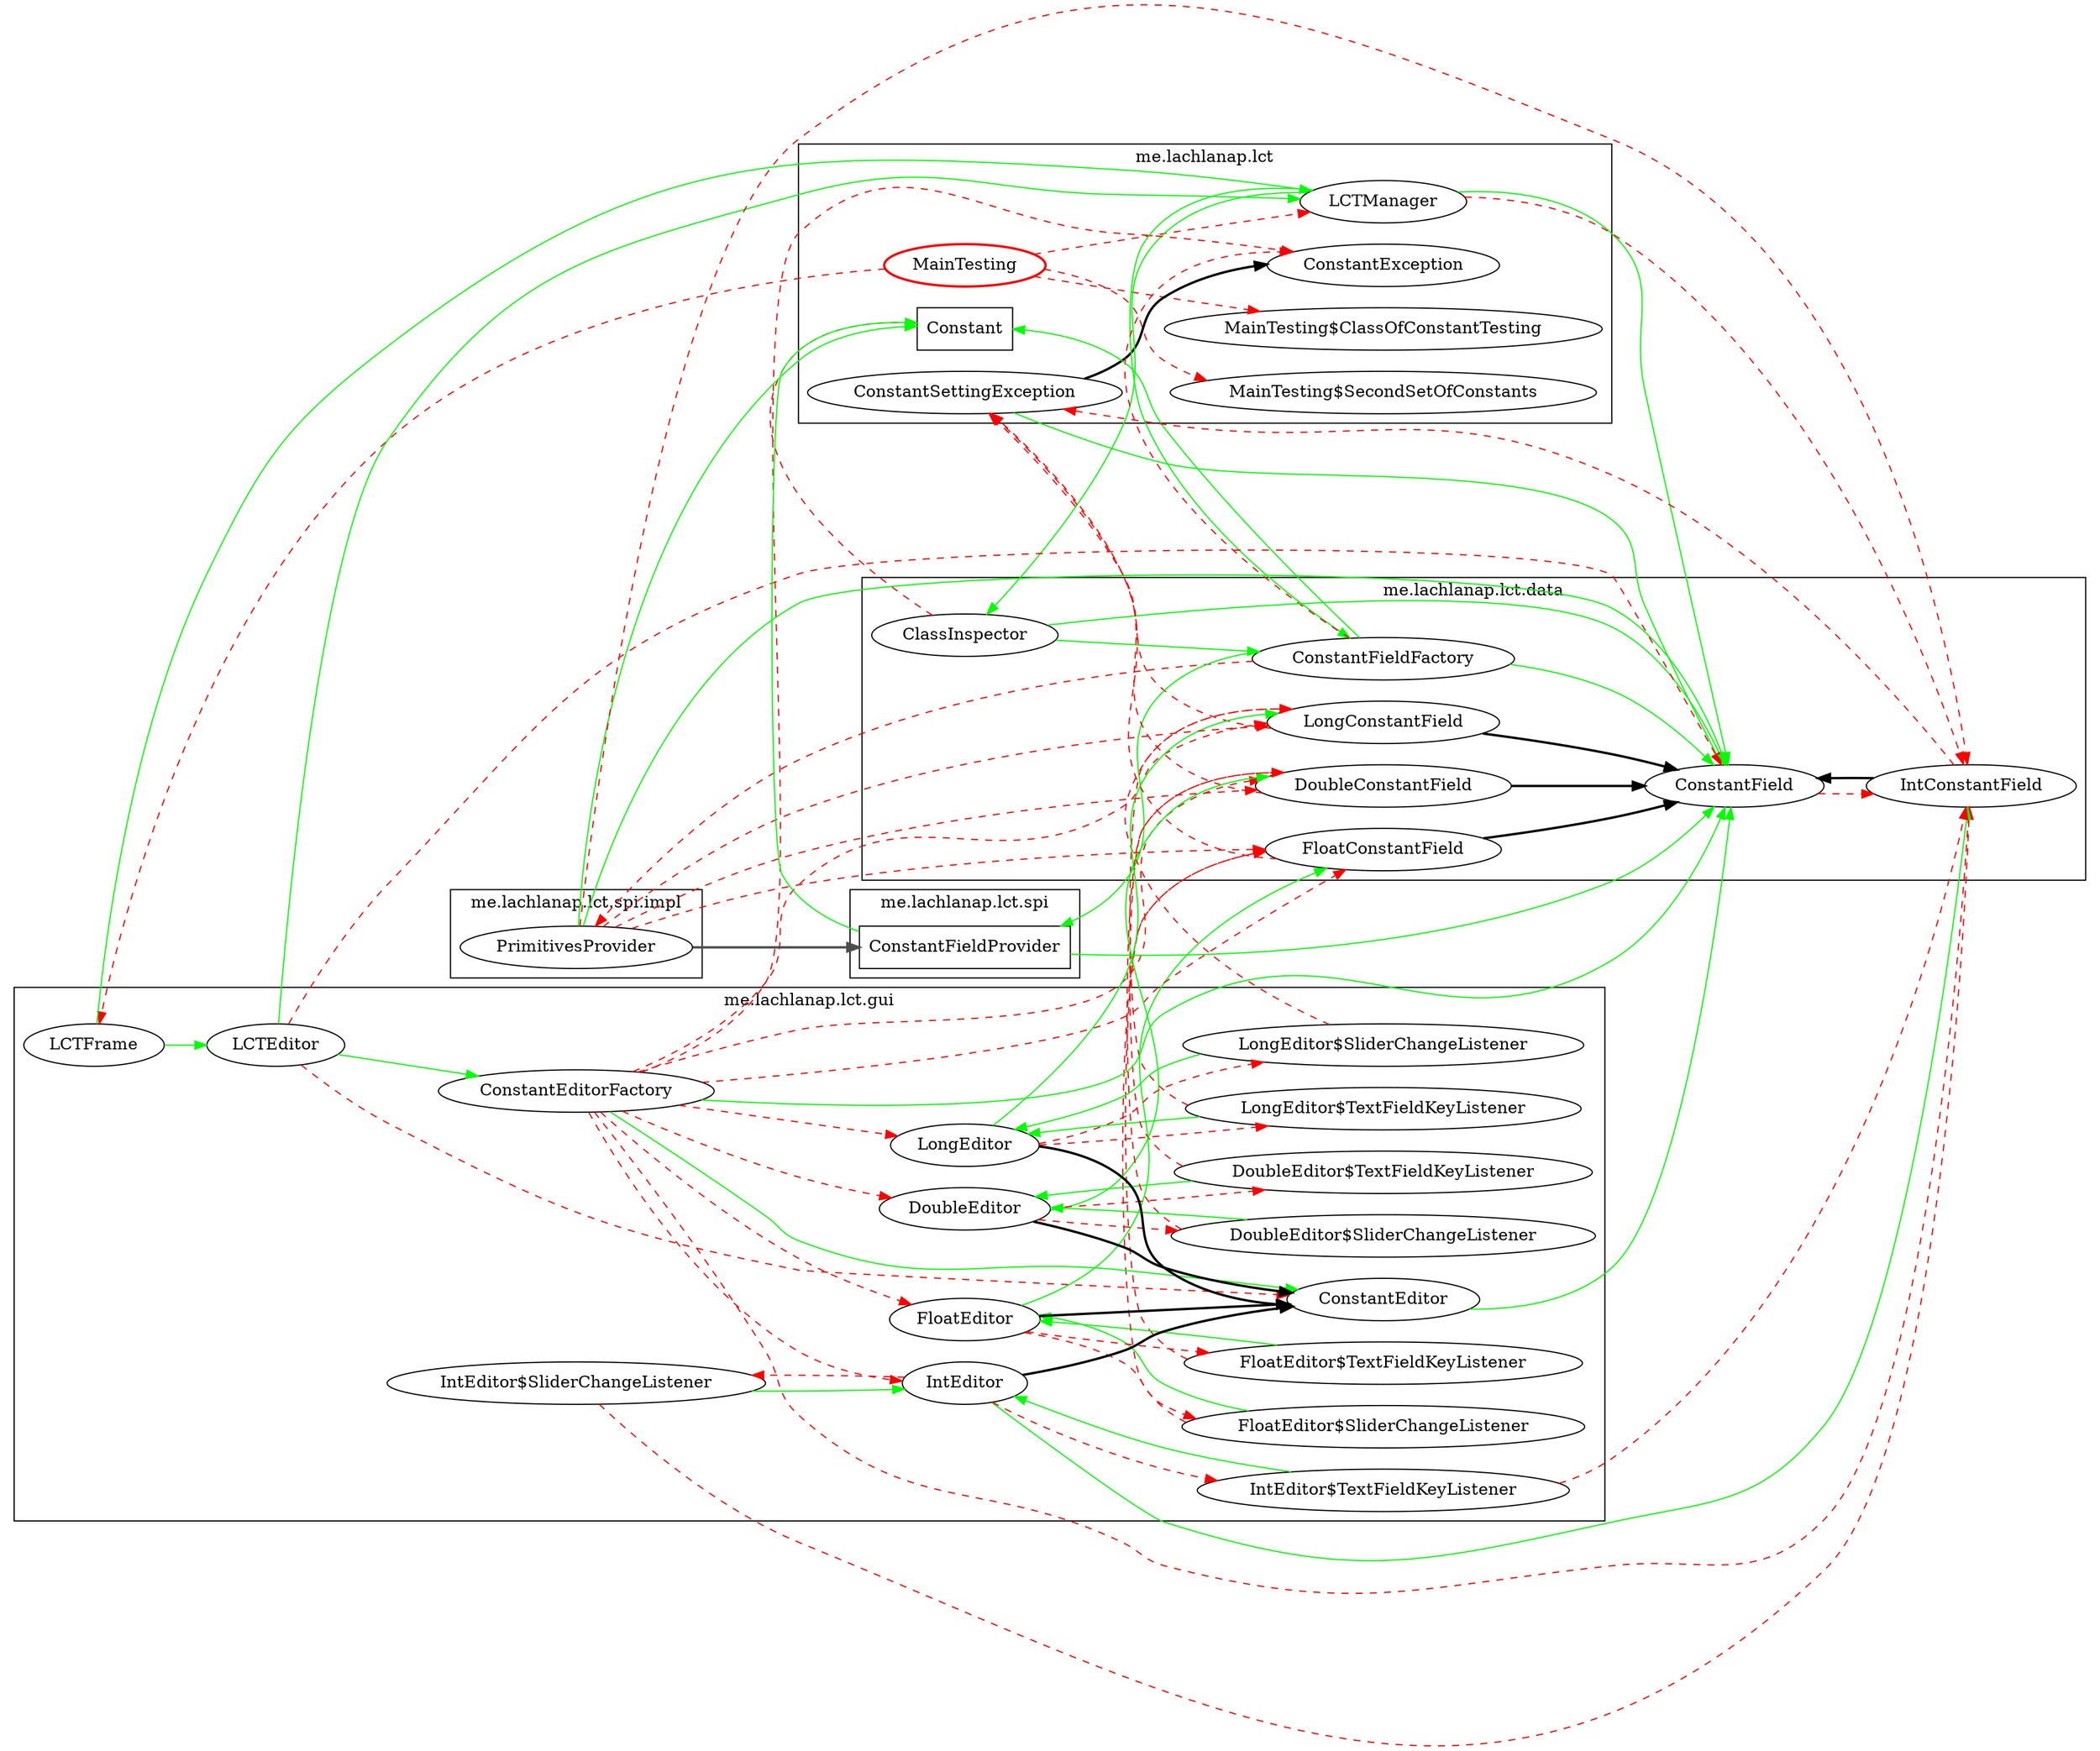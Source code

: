 digraph {
  rankdir=LR;

  subgraph "cluster_me.lachlanap.lct" {
    label = "me.lachlanap.lct";

    "me.lachlanap.lct.MainTesting"[label="MainTesting",shape=ellipse,style=bold,color=red];
    "me.lachlanap.lct.ConstantSettingException"[label="ConstantSettingException",shape=ellipse,];
    "me.lachlanap.lct.LCTManager"[label="LCTManager",shape=ellipse,];
    "me.lachlanap.lct.MainTesting$SecondSetOfConstants"[label="MainTesting$SecondSetOfConstants",shape=ellipse,];
    "me.lachlanap.lct.MainTesting$ClassOfConstantTesting"[label="MainTesting$ClassOfConstantTesting",shape=ellipse,];
    "me.lachlanap.lct.ConstantException"[label="ConstantException",shape=ellipse,];
    "me.lachlanap.lct.Constant"[label="Constant",shape=box,];
  }
  subgraph "cluster_me.lachlanap.lct.data" {
    label = "me.lachlanap.lct.data";

    "me.lachlanap.lct.data.LongConstantField"[label="LongConstantField",shape=ellipse,];
    "me.lachlanap.lct.data.ConstantFieldFactory"[label="ConstantFieldFactory",shape=ellipse,];
    "me.lachlanap.lct.data.ConstantField"[label="ConstantField",shape=ellipse,];
    "me.lachlanap.lct.data.ClassInspector"[label="ClassInspector",shape=ellipse,];
    "me.lachlanap.lct.data.FloatConstantField"[label="FloatConstantField",shape=ellipse,];
    "me.lachlanap.lct.data.DoubleConstantField"[label="DoubleConstantField",shape=ellipse,];
    "me.lachlanap.lct.data.IntConstantField"[label="IntConstantField",shape=ellipse,];
  }
  subgraph "cluster_me.lachlanap.lct.gui" {
    label = "me.lachlanap.lct.gui";

    "me.lachlanap.lct.gui.IntEditor$SliderChangeListener"[label="IntEditor$SliderChangeListener",shape=ellipse,];
    "me.lachlanap.lct.gui.FloatEditor$TextFieldKeyListener"[label="FloatEditor$TextFieldKeyListener",shape=ellipse,];
    "me.lachlanap.lct.gui.LCTEditor"[label="LCTEditor",shape=ellipse,];
    "me.lachlanap.lct.gui.FloatEditor$SliderChangeListener"[label="FloatEditor$SliderChangeListener",shape=ellipse,];
    "me.lachlanap.lct.gui.ConstantEditor"[label="ConstantEditor",shape=ellipse,];
    "me.lachlanap.lct.gui.FloatEditor"[label="FloatEditor",shape=ellipse,];
    "me.lachlanap.lct.gui.LongEditor$TextFieldKeyListener"[label="LongEditor$TextFieldKeyListener",shape=ellipse,];
    "me.lachlanap.lct.gui.LongEditor$SliderChangeListener"[label="LongEditor$SliderChangeListener",shape=ellipse,];
    "me.lachlanap.lct.gui.DoubleEditor$TextFieldKeyListener"[label="DoubleEditor$TextFieldKeyListener",shape=ellipse,];
    "me.lachlanap.lct.gui.ConstantEditorFactory"[label="ConstantEditorFactory",shape=ellipse,];
    "me.lachlanap.lct.gui.DoubleEditor"[label="DoubleEditor",shape=ellipse,];
    "me.lachlanap.lct.gui.DoubleEditor$SliderChangeListener"[label="DoubleEditor$SliderChangeListener",shape=ellipse,];
    "me.lachlanap.lct.gui.IntEditor"[label="IntEditor",shape=ellipse,];
    "me.lachlanap.lct.gui.IntEditor$TextFieldKeyListener"[label="IntEditor$TextFieldKeyListener",shape=ellipse,];
    "me.lachlanap.lct.gui.LongEditor"[label="LongEditor",shape=ellipse,];
    "me.lachlanap.lct.gui.LCTFrame"[label="LCTFrame",shape=ellipse,];
  }
  subgraph "cluster_me.lachlanap.lct.spi.impl" {
    label = "me.lachlanap.lct.spi.impl";

    "me.lachlanap.lct.spi.impl.PrimitivesProvider"[label="PrimitivesProvider",shape=ellipse,];
  }
  subgraph "cluster_me.lachlanap.lct.spi" {
    label = "me.lachlanap.lct.spi";

    "me.lachlanap.lct.spi.ConstantFieldProvider"[label="ConstantFieldProvider",shape=box,];
  }


  "me.lachlanap.lct.MainTesting" -> "me.lachlanap.lct.gui.LCTFrame" [color=red,weight=0,style=dashed];
  "me.lachlanap.lct.MainTesting" -> "me.lachlanap.lct.MainTesting$SecondSetOfConstants" [color=red,weight=0,style=dashed];
  "me.lachlanap.lct.MainTesting" -> "me.lachlanap.lct.MainTesting$ClassOfConstantTesting" [color=red,weight=0,style=dashed];
  "me.lachlanap.lct.MainTesting" -> "me.lachlanap.lct.LCTManager" [color=red,weight=0,style=dashed];

  "me.lachlanap.lct.ConstantSettingException" -> "me.lachlanap.lct.ConstantException" [style=bold,color=black,weight=4];
  "me.lachlanap.lct.ConstantSettingException" -> "me.lachlanap.lct.data.ConstantField" [color=green,weight=1];

  "me.lachlanap.lct.LCTManager" -> "me.lachlanap.lct.data.ConstantFieldFactory" [color=green,weight=1];
  "me.lachlanap.lct.LCTManager" -> "me.lachlanap.lct.data.ConstantField" [color=green,weight=1];
  "me.lachlanap.lct.LCTManager" -> "me.lachlanap.lct.data.ClassInspector" [color=green,weight=1];
  "me.lachlanap.lct.LCTManager" -> "me.lachlanap.lct.data.IntConstantField" [color=red,weight=0,style=dashed];

  "me.lachlanap.lct.gui.IntEditor$SliderChangeListener" -> "me.lachlanap.lct.gui.IntEditor" [color=green,weight=1];
  "me.lachlanap.lct.gui.IntEditor$SliderChangeListener" -> "me.lachlanap.lct.data.IntConstantField" [color=red,weight=0,style=dashed];

  "me.lachlanap.lct.gui.FloatEditor$TextFieldKeyListener" -> "me.lachlanap.lct.gui.FloatEditor" [color=green,weight=1];
  "me.lachlanap.lct.gui.FloatEditor$TextFieldKeyListener" -> "me.lachlanap.lct.data.FloatConstantField" [color=red,weight=0,style=dashed];

  "me.lachlanap.lct.gui.LCTEditor" -> "me.lachlanap.lct.data.ConstantField" [color=red,weight=0,style=dashed];
  "me.lachlanap.lct.gui.LCTEditor" -> "me.lachlanap.lct.gui.ConstantEditorFactory" [color=green,weight=1];
  "me.lachlanap.lct.gui.LCTEditor" -> "me.lachlanap.lct.gui.ConstantEditor" [color=red,weight=0,style=dashed];
  "me.lachlanap.lct.gui.LCTEditor" -> "me.lachlanap.lct.LCTManager" [color=green,weight=1];

  "me.lachlanap.lct.gui.FloatEditor$SliderChangeListener" -> "me.lachlanap.lct.gui.FloatEditor" [color=green,weight=1];
  "me.lachlanap.lct.gui.FloatEditor$SliderChangeListener" -> "me.lachlanap.lct.data.FloatConstantField" [color=red,weight=0,style=dashed];

  "me.lachlanap.lct.gui.ConstantEditor" -> "me.lachlanap.lct.data.ConstantField" [color=green,weight=1];

  "me.lachlanap.lct.gui.FloatEditor" -> "me.lachlanap.lct.gui.FloatEditor$SliderChangeListener" [color=red,weight=0,style=dashed];
  "me.lachlanap.lct.gui.FloatEditor" -> "me.lachlanap.lct.data.FloatConstantField" [color=green,weight=1];
  "me.lachlanap.lct.gui.FloatEditor" -> "me.lachlanap.lct.gui.FloatEditor$TextFieldKeyListener" [color=red,weight=0,style=dashed];
  "me.lachlanap.lct.gui.FloatEditor" -> "me.lachlanap.lct.gui.ConstantEditor" [style=bold,color=black,weight=4];

  "me.lachlanap.lct.gui.LongEditor$TextFieldKeyListener" -> "me.lachlanap.lct.data.LongConstantField" [color=red,weight=0,style=dashed];
  "me.lachlanap.lct.gui.LongEditor$TextFieldKeyListener" -> "me.lachlanap.lct.gui.LongEditor" [color=green,weight=1];

  "me.lachlanap.lct.gui.LongEditor$SliderChangeListener" -> "me.lachlanap.lct.data.LongConstantField" [color=red,weight=0,style=dashed];
  "me.lachlanap.lct.gui.LongEditor$SliderChangeListener" -> "me.lachlanap.lct.gui.LongEditor" [color=green,weight=1];

  "me.lachlanap.lct.gui.DoubleEditor$TextFieldKeyListener" -> "me.lachlanap.lct.data.DoubleConstantField" [color=red,weight=0,style=dashed];
  "me.lachlanap.lct.gui.DoubleEditor$TextFieldKeyListener" -> "me.lachlanap.lct.gui.DoubleEditor" [color=green,weight=1];

  "me.lachlanap.lct.gui.ConstantEditorFactory" -> "me.lachlanap.lct.gui.FloatEditor" [color=red,weight=0,style=dashed];
  "me.lachlanap.lct.gui.ConstantEditorFactory" -> "me.lachlanap.lct.data.DoubleConstantField" [color=red,weight=0,style=dashed];
  "me.lachlanap.lct.gui.ConstantEditorFactory" -> "me.lachlanap.lct.data.FloatConstantField" [color=red,weight=0,style=dashed];
  "me.lachlanap.lct.gui.ConstantEditorFactory" -> "me.lachlanap.lct.data.LongConstantField" [color=red,weight=0,style=dashed];
  "me.lachlanap.lct.gui.ConstantEditorFactory" -> "me.lachlanap.lct.ConstantException" [color=red,weight=0,style=dashed];
  "me.lachlanap.lct.gui.ConstantEditorFactory" -> "me.lachlanap.lct.gui.DoubleEditor" [color=red,weight=0,style=dashed];
  "me.lachlanap.lct.gui.ConstantEditorFactory" -> "me.lachlanap.lct.data.ConstantField" [color=green,weight=1];
  "me.lachlanap.lct.gui.ConstantEditorFactory" -> "me.lachlanap.lct.gui.LongEditor" [color=red,weight=0,style=dashed];
  "me.lachlanap.lct.gui.ConstantEditorFactory" -> "me.lachlanap.lct.gui.IntEditor" [color=red,weight=0,style=dashed];
  "me.lachlanap.lct.gui.ConstantEditorFactory" -> "me.lachlanap.lct.data.IntConstantField" [color=red,weight=0,style=dashed];
  "me.lachlanap.lct.gui.ConstantEditorFactory" -> "me.lachlanap.lct.gui.ConstantEditor" [color=green,weight=1];

  "me.lachlanap.lct.gui.DoubleEditor" -> "me.lachlanap.lct.data.DoubleConstantField" [color=green,weight=1];
  "me.lachlanap.lct.gui.DoubleEditor" -> "me.lachlanap.lct.gui.DoubleEditor$TextFieldKeyListener" [color=red,weight=0,style=dashed];
  "me.lachlanap.lct.gui.DoubleEditor" -> "me.lachlanap.lct.gui.DoubleEditor$SliderChangeListener" [color=red,weight=0,style=dashed];
  "me.lachlanap.lct.gui.DoubleEditor" -> "me.lachlanap.lct.gui.ConstantEditor" [style=bold,color=black,weight=4];

  "me.lachlanap.lct.gui.DoubleEditor$SliderChangeListener" -> "me.lachlanap.lct.data.DoubleConstantField" [color=red,weight=0,style=dashed];
  "me.lachlanap.lct.gui.DoubleEditor$SliderChangeListener" -> "me.lachlanap.lct.gui.DoubleEditor" [color=green,weight=1];

  "me.lachlanap.lct.gui.IntEditor" -> "me.lachlanap.lct.gui.IntEditor$SliderChangeListener" [color=red,weight=0,style=dashed];
  "me.lachlanap.lct.gui.IntEditor" -> "me.lachlanap.lct.gui.IntEditor$TextFieldKeyListener" [color=red,weight=0,style=dashed];
  "me.lachlanap.lct.gui.IntEditor" -> "me.lachlanap.lct.data.IntConstantField" [color=green,weight=1];
  "me.lachlanap.lct.gui.IntEditor" -> "me.lachlanap.lct.gui.ConstantEditor" [style=bold,color=black,weight=4];

  "me.lachlanap.lct.gui.IntEditor$TextFieldKeyListener" -> "me.lachlanap.lct.gui.IntEditor" [color=green,weight=1];
  "me.lachlanap.lct.gui.IntEditor$TextFieldKeyListener" -> "me.lachlanap.lct.data.IntConstantField" [color=red,weight=0,style=dashed];

  "me.lachlanap.lct.gui.LongEditor" -> "me.lachlanap.lct.gui.LongEditor$TextFieldKeyListener" [color=red,weight=0,style=dashed];
  "me.lachlanap.lct.gui.LongEditor" -> "me.lachlanap.lct.gui.LongEditor$SliderChangeListener" [color=red,weight=0,style=dashed];
  "me.lachlanap.lct.gui.LongEditor" -> "me.lachlanap.lct.data.LongConstantField" [color=green,weight=1];
  "me.lachlanap.lct.gui.LongEditor" -> "me.lachlanap.lct.gui.ConstantEditor" [style=bold,color=black,weight=4];

  "me.lachlanap.lct.gui.LCTFrame" -> "me.lachlanap.lct.gui.LCTEditor" [color=green,weight=1];
  "me.lachlanap.lct.gui.LCTFrame" -> "me.lachlanap.lct.LCTManager" [color=green,weight=1];

  "me.lachlanap.lct.spi.ConstantFieldProvider" -> "me.lachlanap.lct.Constant" [color=green,weight=1];
  "me.lachlanap.lct.spi.ConstantFieldProvider" -> "me.lachlanap.lct.data.ConstantField" [color=green,weight=1];

  "me.lachlanap.lct.spi.impl.PrimitivesProvider" -> "me.lachlanap.lct.Constant" [color=green,weight=1];
  "me.lachlanap.lct.spi.impl.PrimitivesProvider" -> "me.lachlanap.lct.data.DoubleConstantField" [color=red,weight=0,style=dashed];
  "me.lachlanap.lct.spi.impl.PrimitivesProvider" -> "me.lachlanap.lct.data.FloatConstantField" [color=red,weight=0,style=dashed];
  "me.lachlanap.lct.spi.impl.PrimitivesProvider" -> "me.lachlanap.lct.data.LongConstantField" [color=red,weight=0,style=dashed];
  "me.lachlanap.lct.spi.impl.PrimitivesProvider" -> "me.lachlanap.lct.data.ConstantField" [color=green,weight=1];
  "me.lachlanap.lct.spi.impl.PrimitivesProvider" -> "me.lachlanap.lct.data.IntConstantField" [color=red,weight=0,style=dashed];
  "me.lachlanap.lct.spi.impl.PrimitivesProvider" -> "me.lachlanap.lct.spi.ConstantFieldProvider" [style=bold,color=grey30,weight=4];




  "me.lachlanap.lct.data.LongConstantField" -> "me.lachlanap.lct.data.ConstantField" [style=bold,color=black,weight=4];
  "me.lachlanap.lct.data.LongConstantField" -> "me.lachlanap.lct.ConstantSettingException" [color=red,weight=0,style=dashed];

  "me.lachlanap.lct.data.ConstantFieldFactory" -> "me.lachlanap.lct.Constant" [color=green,weight=1];
  "me.lachlanap.lct.data.ConstantFieldFactory" -> "me.lachlanap.lct.spi.impl.PrimitivesProvider" [color=red,weight=0,style=dashed];
  "me.lachlanap.lct.data.ConstantFieldFactory" -> "me.lachlanap.lct.ConstantException" [color=red,weight=0,style=dashed];
  "me.lachlanap.lct.data.ConstantFieldFactory" -> "me.lachlanap.lct.data.ConstantField" [color=green,weight=1];
  "me.lachlanap.lct.data.ConstantFieldFactory" -> "me.lachlanap.lct.spi.ConstantFieldProvider" [color=green,weight=1];

  "me.lachlanap.lct.data.ConstantField" -> "me.lachlanap.lct.data.IntConstantField" [color=red,weight=0,style=dashed];

  "me.lachlanap.lct.data.ClassInspector" -> "me.lachlanap.lct.Constant" [color=red,weight=0,style=dashed];
  "me.lachlanap.lct.data.ClassInspector" -> "me.lachlanap.lct.data.ConstantFieldFactory" [color=green,weight=1];
  "me.lachlanap.lct.data.ClassInspector" -> "me.lachlanap.lct.data.ConstantField" [color=green,weight=1];

  "me.lachlanap.lct.data.FloatConstantField" -> "me.lachlanap.lct.data.ConstantField" [style=bold,color=black,weight=4];
  "me.lachlanap.lct.data.FloatConstantField" -> "me.lachlanap.lct.ConstantSettingException" [color=red,weight=0,style=dashed];

  "me.lachlanap.lct.data.DoubleConstantField" -> "me.lachlanap.lct.data.ConstantField" [style=bold,color=black,weight=4];
  "me.lachlanap.lct.data.DoubleConstantField" -> "me.lachlanap.lct.ConstantSettingException" [color=red,weight=0,style=dashed];

  "me.lachlanap.lct.data.IntConstantField" -> "me.lachlanap.lct.data.ConstantField" [style=bold,color=black,weight=4];
  "me.lachlanap.lct.data.IntConstantField" -> "me.lachlanap.lct.ConstantSettingException" [color=red,weight=0,style=dashed];


}
